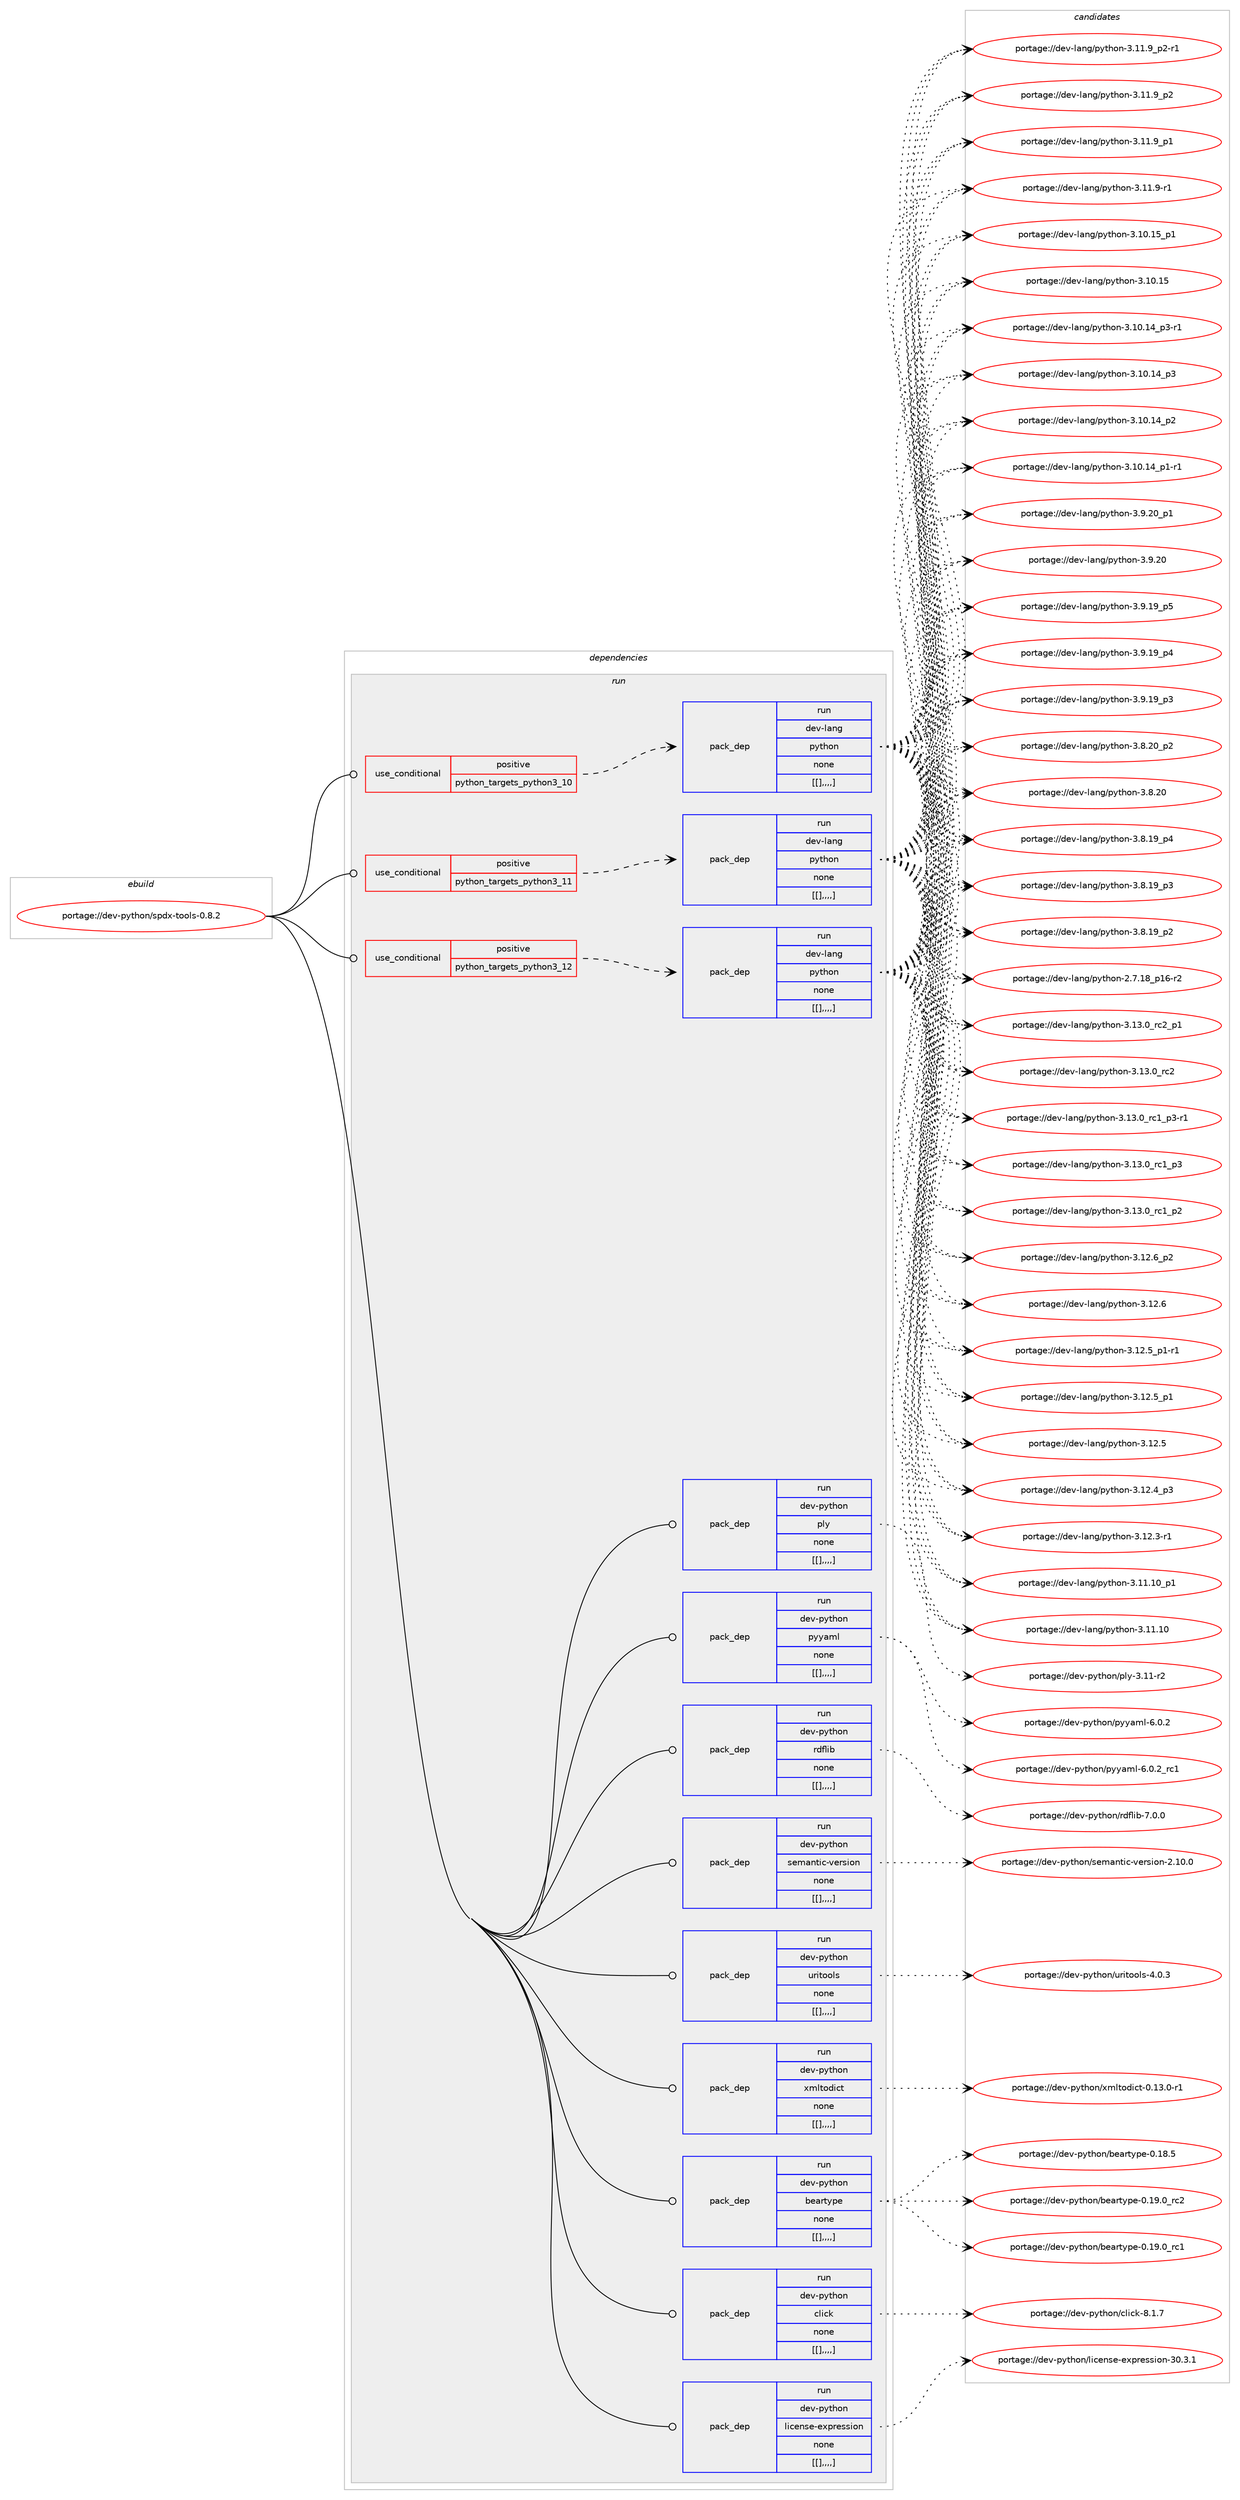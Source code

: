 digraph prolog {

# *************
# Graph options
# *************

newrank=true;
concentrate=true;
compound=true;
graph [rankdir=LR,fontname=Helvetica,fontsize=10,ranksep=1.5];#, ranksep=2.5, nodesep=0.2];
edge  [arrowhead=vee];
node  [fontname=Helvetica,fontsize=10];

# **********
# The ebuild
# **********

subgraph cluster_leftcol {
color=gray;
label=<<i>ebuild</i>>;
id [label="portage://dev-python/spdx-tools-0.8.2", color=red, width=4, href="../dev-python/spdx-tools-0.8.2.svg"];
}

# ****************
# The dependencies
# ****************

subgraph cluster_midcol {
color=gray;
label=<<i>dependencies</i>>;
subgraph cluster_compile {
fillcolor="#eeeeee";
style=filled;
label=<<i>compile</i>>;
}
subgraph cluster_compileandrun {
fillcolor="#eeeeee";
style=filled;
label=<<i>compile and run</i>>;
}
subgraph cluster_run {
fillcolor="#eeeeee";
style=filled;
label=<<i>run</i>>;
subgraph cond41438 {
dependency166951 [label=<<TABLE BORDER="0" CELLBORDER="1" CELLSPACING="0" CELLPADDING="4"><TR><TD ROWSPAN="3" CELLPADDING="10">use_conditional</TD></TR><TR><TD>positive</TD></TR><TR><TD>python_targets_python3_10</TD></TR></TABLE>>, shape=none, color=red];
subgraph pack124255 {
dependency166952 [label=<<TABLE BORDER="0" CELLBORDER="1" CELLSPACING="0" CELLPADDING="4" WIDTH="220"><TR><TD ROWSPAN="6" CELLPADDING="30">pack_dep</TD></TR><TR><TD WIDTH="110">run</TD></TR><TR><TD>dev-lang</TD></TR><TR><TD>python</TD></TR><TR><TD>none</TD></TR><TR><TD>[[],,,,]</TD></TR></TABLE>>, shape=none, color=blue];
}
dependency166951:e -> dependency166952:w [weight=20,style="dashed",arrowhead="vee"];
}
id:e -> dependency166951:w [weight=20,style="solid",arrowhead="odot"];
subgraph cond41439 {
dependency166953 [label=<<TABLE BORDER="0" CELLBORDER="1" CELLSPACING="0" CELLPADDING="4"><TR><TD ROWSPAN="3" CELLPADDING="10">use_conditional</TD></TR><TR><TD>positive</TD></TR><TR><TD>python_targets_python3_11</TD></TR></TABLE>>, shape=none, color=red];
subgraph pack124256 {
dependency166954 [label=<<TABLE BORDER="0" CELLBORDER="1" CELLSPACING="0" CELLPADDING="4" WIDTH="220"><TR><TD ROWSPAN="6" CELLPADDING="30">pack_dep</TD></TR><TR><TD WIDTH="110">run</TD></TR><TR><TD>dev-lang</TD></TR><TR><TD>python</TD></TR><TR><TD>none</TD></TR><TR><TD>[[],,,,]</TD></TR></TABLE>>, shape=none, color=blue];
}
dependency166953:e -> dependency166954:w [weight=20,style="dashed",arrowhead="vee"];
}
id:e -> dependency166953:w [weight=20,style="solid",arrowhead="odot"];
subgraph cond41440 {
dependency166955 [label=<<TABLE BORDER="0" CELLBORDER="1" CELLSPACING="0" CELLPADDING="4"><TR><TD ROWSPAN="3" CELLPADDING="10">use_conditional</TD></TR><TR><TD>positive</TD></TR><TR><TD>python_targets_python3_12</TD></TR></TABLE>>, shape=none, color=red];
subgraph pack124257 {
dependency166956 [label=<<TABLE BORDER="0" CELLBORDER="1" CELLSPACING="0" CELLPADDING="4" WIDTH="220"><TR><TD ROWSPAN="6" CELLPADDING="30">pack_dep</TD></TR><TR><TD WIDTH="110">run</TD></TR><TR><TD>dev-lang</TD></TR><TR><TD>python</TD></TR><TR><TD>none</TD></TR><TR><TD>[[],,,,]</TD></TR></TABLE>>, shape=none, color=blue];
}
dependency166955:e -> dependency166956:w [weight=20,style="dashed",arrowhead="vee"];
}
id:e -> dependency166955:w [weight=20,style="solid",arrowhead="odot"];
subgraph pack124258 {
dependency166957 [label=<<TABLE BORDER="0" CELLBORDER="1" CELLSPACING="0" CELLPADDING="4" WIDTH="220"><TR><TD ROWSPAN="6" CELLPADDING="30">pack_dep</TD></TR><TR><TD WIDTH="110">run</TD></TR><TR><TD>dev-python</TD></TR><TR><TD>beartype</TD></TR><TR><TD>none</TD></TR><TR><TD>[[],,,,]</TD></TR></TABLE>>, shape=none, color=blue];
}
id:e -> dependency166957:w [weight=20,style="solid",arrowhead="odot"];
subgraph pack124259 {
dependency166958 [label=<<TABLE BORDER="0" CELLBORDER="1" CELLSPACING="0" CELLPADDING="4" WIDTH="220"><TR><TD ROWSPAN="6" CELLPADDING="30">pack_dep</TD></TR><TR><TD WIDTH="110">run</TD></TR><TR><TD>dev-python</TD></TR><TR><TD>click</TD></TR><TR><TD>none</TD></TR><TR><TD>[[],,,,]</TD></TR></TABLE>>, shape=none, color=blue];
}
id:e -> dependency166958:w [weight=20,style="solid",arrowhead="odot"];
subgraph pack124260 {
dependency166959 [label=<<TABLE BORDER="0" CELLBORDER="1" CELLSPACING="0" CELLPADDING="4" WIDTH="220"><TR><TD ROWSPAN="6" CELLPADDING="30">pack_dep</TD></TR><TR><TD WIDTH="110">run</TD></TR><TR><TD>dev-python</TD></TR><TR><TD>license-expression</TD></TR><TR><TD>none</TD></TR><TR><TD>[[],,,,]</TD></TR></TABLE>>, shape=none, color=blue];
}
id:e -> dependency166959:w [weight=20,style="solid",arrowhead="odot"];
subgraph pack124261 {
dependency166960 [label=<<TABLE BORDER="0" CELLBORDER="1" CELLSPACING="0" CELLPADDING="4" WIDTH="220"><TR><TD ROWSPAN="6" CELLPADDING="30">pack_dep</TD></TR><TR><TD WIDTH="110">run</TD></TR><TR><TD>dev-python</TD></TR><TR><TD>ply</TD></TR><TR><TD>none</TD></TR><TR><TD>[[],,,,]</TD></TR></TABLE>>, shape=none, color=blue];
}
id:e -> dependency166960:w [weight=20,style="solid",arrowhead="odot"];
subgraph pack124262 {
dependency166961 [label=<<TABLE BORDER="0" CELLBORDER="1" CELLSPACING="0" CELLPADDING="4" WIDTH="220"><TR><TD ROWSPAN="6" CELLPADDING="30">pack_dep</TD></TR><TR><TD WIDTH="110">run</TD></TR><TR><TD>dev-python</TD></TR><TR><TD>pyyaml</TD></TR><TR><TD>none</TD></TR><TR><TD>[[],,,,]</TD></TR></TABLE>>, shape=none, color=blue];
}
id:e -> dependency166961:w [weight=20,style="solid",arrowhead="odot"];
subgraph pack124263 {
dependency166962 [label=<<TABLE BORDER="0" CELLBORDER="1" CELLSPACING="0" CELLPADDING="4" WIDTH="220"><TR><TD ROWSPAN="6" CELLPADDING="30">pack_dep</TD></TR><TR><TD WIDTH="110">run</TD></TR><TR><TD>dev-python</TD></TR><TR><TD>rdflib</TD></TR><TR><TD>none</TD></TR><TR><TD>[[],,,,]</TD></TR></TABLE>>, shape=none, color=blue];
}
id:e -> dependency166962:w [weight=20,style="solid",arrowhead="odot"];
subgraph pack124264 {
dependency166963 [label=<<TABLE BORDER="0" CELLBORDER="1" CELLSPACING="0" CELLPADDING="4" WIDTH="220"><TR><TD ROWSPAN="6" CELLPADDING="30">pack_dep</TD></TR><TR><TD WIDTH="110">run</TD></TR><TR><TD>dev-python</TD></TR><TR><TD>semantic-version</TD></TR><TR><TD>none</TD></TR><TR><TD>[[],,,,]</TD></TR></TABLE>>, shape=none, color=blue];
}
id:e -> dependency166963:w [weight=20,style="solid",arrowhead="odot"];
subgraph pack124265 {
dependency166964 [label=<<TABLE BORDER="0" CELLBORDER="1" CELLSPACING="0" CELLPADDING="4" WIDTH="220"><TR><TD ROWSPAN="6" CELLPADDING="30">pack_dep</TD></TR><TR><TD WIDTH="110">run</TD></TR><TR><TD>dev-python</TD></TR><TR><TD>uritools</TD></TR><TR><TD>none</TD></TR><TR><TD>[[],,,,]</TD></TR></TABLE>>, shape=none, color=blue];
}
id:e -> dependency166964:w [weight=20,style="solid",arrowhead="odot"];
subgraph pack124266 {
dependency166965 [label=<<TABLE BORDER="0" CELLBORDER="1" CELLSPACING="0" CELLPADDING="4" WIDTH="220"><TR><TD ROWSPAN="6" CELLPADDING="30">pack_dep</TD></TR><TR><TD WIDTH="110">run</TD></TR><TR><TD>dev-python</TD></TR><TR><TD>xmltodict</TD></TR><TR><TD>none</TD></TR><TR><TD>[[],,,,]</TD></TR></TABLE>>, shape=none, color=blue];
}
id:e -> dependency166965:w [weight=20,style="solid",arrowhead="odot"];
}
}

# **************
# The candidates
# **************

subgraph cluster_choices {
rank=same;
color=gray;
label=<<i>candidates</i>>;

subgraph choice124255 {
color=black;
nodesep=1;
choice100101118451089711010347112121116104111110455146495146489511499509511249 [label="portage://dev-lang/python-3.13.0_rc2_p1", color=red, width=4,href="../dev-lang/python-3.13.0_rc2_p1.svg"];
choice10010111845108971101034711212111610411111045514649514648951149950 [label="portage://dev-lang/python-3.13.0_rc2", color=red, width=4,href="../dev-lang/python-3.13.0_rc2.svg"];
choice1001011184510897110103471121211161041111104551464951464895114994995112514511449 [label="portage://dev-lang/python-3.13.0_rc1_p3-r1", color=red, width=4,href="../dev-lang/python-3.13.0_rc1_p3-r1.svg"];
choice100101118451089711010347112121116104111110455146495146489511499499511251 [label="portage://dev-lang/python-3.13.0_rc1_p3", color=red, width=4,href="../dev-lang/python-3.13.0_rc1_p3.svg"];
choice100101118451089711010347112121116104111110455146495146489511499499511250 [label="portage://dev-lang/python-3.13.0_rc1_p2", color=red, width=4,href="../dev-lang/python-3.13.0_rc1_p2.svg"];
choice100101118451089711010347112121116104111110455146495046549511250 [label="portage://dev-lang/python-3.12.6_p2", color=red, width=4,href="../dev-lang/python-3.12.6_p2.svg"];
choice10010111845108971101034711212111610411111045514649504654 [label="portage://dev-lang/python-3.12.6", color=red, width=4,href="../dev-lang/python-3.12.6.svg"];
choice1001011184510897110103471121211161041111104551464950465395112494511449 [label="portage://dev-lang/python-3.12.5_p1-r1", color=red, width=4,href="../dev-lang/python-3.12.5_p1-r1.svg"];
choice100101118451089711010347112121116104111110455146495046539511249 [label="portage://dev-lang/python-3.12.5_p1", color=red, width=4,href="../dev-lang/python-3.12.5_p1.svg"];
choice10010111845108971101034711212111610411111045514649504653 [label="portage://dev-lang/python-3.12.5", color=red, width=4,href="../dev-lang/python-3.12.5.svg"];
choice100101118451089711010347112121116104111110455146495046529511251 [label="portage://dev-lang/python-3.12.4_p3", color=red, width=4,href="../dev-lang/python-3.12.4_p3.svg"];
choice100101118451089711010347112121116104111110455146495046514511449 [label="portage://dev-lang/python-3.12.3-r1", color=red, width=4,href="../dev-lang/python-3.12.3-r1.svg"];
choice10010111845108971101034711212111610411111045514649494649489511249 [label="portage://dev-lang/python-3.11.10_p1", color=red, width=4,href="../dev-lang/python-3.11.10_p1.svg"];
choice1001011184510897110103471121211161041111104551464949464948 [label="portage://dev-lang/python-3.11.10", color=red, width=4,href="../dev-lang/python-3.11.10.svg"];
choice1001011184510897110103471121211161041111104551464949465795112504511449 [label="portage://dev-lang/python-3.11.9_p2-r1", color=red, width=4,href="../dev-lang/python-3.11.9_p2-r1.svg"];
choice100101118451089711010347112121116104111110455146494946579511250 [label="portage://dev-lang/python-3.11.9_p2", color=red, width=4,href="../dev-lang/python-3.11.9_p2.svg"];
choice100101118451089711010347112121116104111110455146494946579511249 [label="portage://dev-lang/python-3.11.9_p1", color=red, width=4,href="../dev-lang/python-3.11.9_p1.svg"];
choice100101118451089711010347112121116104111110455146494946574511449 [label="portage://dev-lang/python-3.11.9-r1", color=red, width=4,href="../dev-lang/python-3.11.9-r1.svg"];
choice10010111845108971101034711212111610411111045514649484649539511249 [label="portage://dev-lang/python-3.10.15_p1", color=red, width=4,href="../dev-lang/python-3.10.15_p1.svg"];
choice1001011184510897110103471121211161041111104551464948464953 [label="portage://dev-lang/python-3.10.15", color=red, width=4,href="../dev-lang/python-3.10.15.svg"];
choice100101118451089711010347112121116104111110455146494846495295112514511449 [label="portage://dev-lang/python-3.10.14_p3-r1", color=red, width=4,href="../dev-lang/python-3.10.14_p3-r1.svg"];
choice10010111845108971101034711212111610411111045514649484649529511251 [label="portage://dev-lang/python-3.10.14_p3", color=red, width=4,href="../dev-lang/python-3.10.14_p3.svg"];
choice10010111845108971101034711212111610411111045514649484649529511250 [label="portage://dev-lang/python-3.10.14_p2", color=red, width=4,href="../dev-lang/python-3.10.14_p2.svg"];
choice100101118451089711010347112121116104111110455146494846495295112494511449 [label="portage://dev-lang/python-3.10.14_p1-r1", color=red, width=4,href="../dev-lang/python-3.10.14_p1-r1.svg"];
choice100101118451089711010347112121116104111110455146574650489511249 [label="portage://dev-lang/python-3.9.20_p1", color=red, width=4,href="../dev-lang/python-3.9.20_p1.svg"];
choice10010111845108971101034711212111610411111045514657465048 [label="portage://dev-lang/python-3.9.20", color=red, width=4,href="../dev-lang/python-3.9.20.svg"];
choice100101118451089711010347112121116104111110455146574649579511253 [label="portage://dev-lang/python-3.9.19_p5", color=red, width=4,href="../dev-lang/python-3.9.19_p5.svg"];
choice100101118451089711010347112121116104111110455146574649579511252 [label="portage://dev-lang/python-3.9.19_p4", color=red, width=4,href="../dev-lang/python-3.9.19_p4.svg"];
choice100101118451089711010347112121116104111110455146574649579511251 [label="portage://dev-lang/python-3.9.19_p3", color=red, width=4,href="../dev-lang/python-3.9.19_p3.svg"];
choice100101118451089711010347112121116104111110455146564650489511250 [label="portage://dev-lang/python-3.8.20_p2", color=red, width=4,href="../dev-lang/python-3.8.20_p2.svg"];
choice10010111845108971101034711212111610411111045514656465048 [label="portage://dev-lang/python-3.8.20", color=red, width=4,href="../dev-lang/python-3.8.20.svg"];
choice100101118451089711010347112121116104111110455146564649579511252 [label="portage://dev-lang/python-3.8.19_p4", color=red, width=4,href="../dev-lang/python-3.8.19_p4.svg"];
choice100101118451089711010347112121116104111110455146564649579511251 [label="portage://dev-lang/python-3.8.19_p3", color=red, width=4,href="../dev-lang/python-3.8.19_p3.svg"];
choice100101118451089711010347112121116104111110455146564649579511250 [label="portage://dev-lang/python-3.8.19_p2", color=red, width=4,href="../dev-lang/python-3.8.19_p2.svg"];
choice100101118451089711010347112121116104111110455046554649569511249544511450 [label="portage://dev-lang/python-2.7.18_p16-r2", color=red, width=4,href="../dev-lang/python-2.7.18_p16-r2.svg"];
dependency166952:e -> choice100101118451089711010347112121116104111110455146495146489511499509511249:w [style=dotted,weight="100"];
dependency166952:e -> choice10010111845108971101034711212111610411111045514649514648951149950:w [style=dotted,weight="100"];
dependency166952:e -> choice1001011184510897110103471121211161041111104551464951464895114994995112514511449:w [style=dotted,weight="100"];
dependency166952:e -> choice100101118451089711010347112121116104111110455146495146489511499499511251:w [style=dotted,weight="100"];
dependency166952:e -> choice100101118451089711010347112121116104111110455146495146489511499499511250:w [style=dotted,weight="100"];
dependency166952:e -> choice100101118451089711010347112121116104111110455146495046549511250:w [style=dotted,weight="100"];
dependency166952:e -> choice10010111845108971101034711212111610411111045514649504654:w [style=dotted,weight="100"];
dependency166952:e -> choice1001011184510897110103471121211161041111104551464950465395112494511449:w [style=dotted,weight="100"];
dependency166952:e -> choice100101118451089711010347112121116104111110455146495046539511249:w [style=dotted,weight="100"];
dependency166952:e -> choice10010111845108971101034711212111610411111045514649504653:w [style=dotted,weight="100"];
dependency166952:e -> choice100101118451089711010347112121116104111110455146495046529511251:w [style=dotted,weight="100"];
dependency166952:e -> choice100101118451089711010347112121116104111110455146495046514511449:w [style=dotted,weight="100"];
dependency166952:e -> choice10010111845108971101034711212111610411111045514649494649489511249:w [style=dotted,weight="100"];
dependency166952:e -> choice1001011184510897110103471121211161041111104551464949464948:w [style=dotted,weight="100"];
dependency166952:e -> choice1001011184510897110103471121211161041111104551464949465795112504511449:w [style=dotted,weight="100"];
dependency166952:e -> choice100101118451089711010347112121116104111110455146494946579511250:w [style=dotted,weight="100"];
dependency166952:e -> choice100101118451089711010347112121116104111110455146494946579511249:w [style=dotted,weight="100"];
dependency166952:e -> choice100101118451089711010347112121116104111110455146494946574511449:w [style=dotted,weight="100"];
dependency166952:e -> choice10010111845108971101034711212111610411111045514649484649539511249:w [style=dotted,weight="100"];
dependency166952:e -> choice1001011184510897110103471121211161041111104551464948464953:w [style=dotted,weight="100"];
dependency166952:e -> choice100101118451089711010347112121116104111110455146494846495295112514511449:w [style=dotted,weight="100"];
dependency166952:e -> choice10010111845108971101034711212111610411111045514649484649529511251:w [style=dotted,weight="100"];
dependency166952:e -> choice10010111845108971101034711212111610411111045514649484649529511250:w [style=dotted,weight="100"];
dependency166952:e -> choice100101118451089711010347112121116104111110455146494846495295112494511449:w [style=dotted,weight="100"];
dependency166952:e -> choice100101118451089711010347112121116104111110455146574650489511249:w [style=dotted,weight="100"];
dependency166952:e -> choice10010111845108971101034711212111610411111045514657465048:w [style=dotted,weight="100"];
dependency166952:e -> choice100101118451089711010347112121116104111110455146574649579511253:w [style=dotted,weight="100"];
dependency166952:e -> choice100101118451089711010347112121116104111110455146574649579511252:w [style=dotted,weight="100"];
dependency166952:e -> choice100101118451089711010347112121116104111110455146574649579511251:w [style=dotted,weight="100"];
dependency166952:e -> choice100101118451089711010347112121116104111110455146564650489511250:w [style=dotted,weight="100"];
dependency166952:e -> choice10010111845108971101034711212111610411111045514656465048:w [style=dotted,weight="100"];
dependency166952:e -> choice100101118451089711010347112121116104111110455146564649579511252:w [style=dotted,weight="100"];
dependency166952:e -> choice100101118451089711010347112121116104111110455146564649579511251:w [style=dotted,weight="100"];
dependency166952:e -> choice100101118451089711010347112121116104111110455146564649579511250:w [style=dotted,weight="100"];
dependency166952:e -> choice100101118451089711010347112121116104111110455046554649569511249544511450:w [style=dotted,weight="100"];
}
subgraph choice124256 {
color=black;
nodesep=1;
choice100101118451089711010347112121116104111110455146495146489511499509511249 [label="portage://dev-lang/python-3.13.0_rc2_p1", color=red, width=4,href="../dev-lang/python-3.13.0_rc2_p1.svg"];
choice10010111845108971101034711212111610411111045514649514648951149950 [label="portage://dev-lang/python-3.13.0_rc2", color=red, width=4,href="../dev-lang/python-3.13.0_rc2.svg"];
choice1001011184510897110103471121211161041111104551464951464895114994995112514511449 [label="portage://dev-lang/python-3.13.0_rc1_p3-r1", color=red, width=4,href="../dev-lang/python-3.13.0_rc1_p3-r1.svg"];
choice100101118451089711010347112121116104111110455146495146489511499499511251 [label="portage://dev-lang/python-3.13.0_rc1_p3", color=red, width=4,href="../dev-lang/python-3.13.0_rc1_p3.svg"];
choice100101118451089711010347112121116104111110455146495146489511499499511250 [label="portage://dev-lang/python-3.13.0_rc1_p2", color=red, width=4,href="../dev-lang/python-3.13.0_rc1_p2.svg"];
choice100101118451089711010347112121116104111110455146495046549511250 [label="portage://dev-lang/python-3.12.6_p2", color=red, width=4,href="../dev-lang/python-3.12.6_p2.svg"];
choice10010111845108971101034711212111610411111045514649504654 [label="portage://dev-lang/python-3.12.6", color=red, width=4,href="../dev-lang/python-3.12.6.svg"];
choice1001011184510897110103471121211161041111104551464950465395112494511449 [label="portage://dev-lang/python-3.12.5_p1-r1", color=red, width=4,href="../dev-lang/python-3.12.5_p1-r1.svg"];
choice100101118451089711010347112121116104111110455146495046539511249 [label="portage://dev-lang/python-3.12.5_p1", color=red, width=4,href="../dev-lang/python-3.12.5_p1.svg"];
choice10010111845108971101034711212111610411111045514649504653 [label="portage://dev-lang/python-3.12.5", color=red, width=4,href="../dev-lang/python-3.12.5.svg"];
choice100101118451089711010347112121116104111110455146495046529511251 [label="portage://dev-lang/python-3.12.4_p3", color=red, width=4,href="../dev-lang/python-3.12.4_p3.svg"];
choice100101118451089711010347112121116104111110455146495046514511449 [label="portage://dev-lang/python-3.12.3-r1", color=red, width=4,href="../dev-lang/python-3.12.3-r1.svg"];
choice10010111845108971101034711212111610411111045514649494649489511249 [label="portage://dev-lang/python-3.11.10_p1", color=red, width=4,href="../dev-lang/python-3.11.10_p1.svg"];
choice1001011184510897110103471121211161041111104551464949464948 [label="portage://dev-lang/python-3.11.10", color=red, width=4,href="../dev-lang/python-3.11.10.svg"];
choice1001011184510897110103471121211161041111104551464949465795112504511449 [label="portage://dev-lang/python-3.11.9_p2-r1", color=red, width=4,href="../dev-lang/python-3.11.9_p2-r1.svg"];
choice100101118451089711010347112121116104111110455146494946579511250 [label="portage://dev-lang/python-3.11.9_p2", color=red, width=4,href="../dev-lang/python-3.11.9_p2.svg"];
choice100101118451089711010347112121116104111110455146494946579511249 [label="portage://dev-lang/python-3.11.9_p1", color=red, width=4,href="../dev-lang/python-3.11.9_p1.svg"];
choice100101118451089711010347112121116104111110455146494946574511449 [label="portage://dev-lang/python-3.11.9-r1", color=red, width=4,href="../dev-lang/python-3.11.9-r1.svg"];
choice10010111845108971101034711212111610411111045514649484649539511249 [label="portage://dev-lang/python-3.10.15_p1", color=red, width=4,href="../dev-lang/python-3.10.15_p1.svg"];
choice1001011184510897110103471121211161041111104551464948464953 [label="portage://dev-lang/python-3.10.15", color=red, width=4,href="../dev-lang/python-3.10.15.svg"];
choice100101118451089711010347112121116104111110455146494846495295112514511449 [label="portage://dev-lang/python-3.10.14_p3-r1", color=red, width=4,href="../dev-lang/python-3.10.14_p3-r1.svg"];
choice10010111845108971101034711212111610411111045514649484649529511251 [label="portage://dev-lang/python-3.10.14_p3", color=red, width=4,href="../dev-lang/python-3.10.14_p3.svg"];
choice10010111845108971101034711212111610411111045514649484649529511250 [label="portage://dev-lang/python-3.10.14_p2", color=red, width=4,href="../dev-lang/python-3.10.14_p2.svg"];
choice100101118451089711010347112121116104111110455146494846495295112494511449 [label="portage://dev-lang/python-3.10.14_p1-r1", color=red, width=4,href="../dev-lang/python-3.10.14_p1-r1.svg"];
choice100101118451089711010347112121116104111110455146574650489511249 [label="portage://dev-lang/python-3.9.20_p1", color=red, width=4,href="../dev-lang/python-3.9.20_p1.svg"];
choice10010111845108971101034711212111610411111045514657465048 [label="portage://dev-lang/python-3.9.20", color=red, width=4,href="../dev-lang/python-3.9.20.svg"];
choice100101118451089711010347112121116104111110455146574649579511253 [label="portage://dev-lang/python-3.9.19_p5", color=red, width=4,href="../dev-lang/python-3.9.19_p5.svg"];
choice100101118451089711010347112121116104111110455146574649579511252 [label="portage://dev-lang/python-3.9.19_p4", color=red, width=4,href="../dev-lang/python-3.9.19_p4.svg"];
choice100101118451089711010347112121116104111110455146574649579511251 [label="portage://dev-lang/python-3.9.19_p3", color=red, width=4,href="../dev-lang/python-3.9.19_p3.svg"];
choice100101118451089711010347112121116104111110455146564650489511250 [label="portage://dev-lang/python-3.8.20_p2", color=red, width=4,href="../dev-lang/python-3.8.20_p2.svg"];
choice10010111845108971101034711212111610411111045514656465048 [label="portage://dev-lang/python-3.8.20", color=red, width=4,href="../dev-lang/python-3.8.20.svg"];
choice100101118451089711010347112121116104111110455146564649579511252 [label="portage://dev-lang/python-3.8.19_p4", color=red, width=4,href="../dev-lang/python-3.8.19_p4.svg"];
choice100101118451089711010347112121116104111110455146564649579511251 [label="portage://dev-lang/python-3.8.19_p3", color=red, width=4,href="../dev-lang/python-3.8.19_p3.svg"];
choice100101118451089711010347112121116104111110455146564649579511250 [label="portage://dev-lang/python-3.8.19_p2", color=red, width=4,href="../dev-lang/python-3.8.19_p2.svg"];
choice100101118451089711010347112121116104111110455046554649569511249544511450 [label="portage://dev-lang/python-2.7.18_p16-r2", color=red, width=4,href="../dev-lang/python-2.7.18_p16-r2.svg"];
dependency166954:e -> choice100101118451089711010347112121116104111110455146495146489511499509511249:w [style=dotted,weight="100"];
dependency166954:e -> choice10010111845108971101034711212111610411111045514649514648951149950:w [style=dotted,weight="100"];
dependency166954:e -> choice1001011184510897110103471121211161041111104551464951464895114994995112514511449:w [style=dotted,weight="100"];
dependency166954:e -> choice100101118451089711010347112121116104111110455146495146489511499499511251:w [style=dotted,weight="100"];
dependency166954:e -> choice100101118451089711010347112121116104111110455146495146489511499499511250:w [style=dotted,weight="100"];
dependency166954:e -> choice100101118451089711010347112121116104111110455146495046549511250:w [style=dotted,weight="100"];
dependency166954:e -> choice10010111845108971101034711212111610411111045514649504654:w [style=dotted,weight="100"];
dependency166954:e -> choice1001011184510897110103471121211161041111104551464950465395112494511449:w [style=dotted,weight="100"];
dependency166954:e -> choice100101118451089711010347112121116104111110455146495046539511249:w [style=dotted,weight="100"];
dependency166954:e -> choice10010111845108971101034711212111610411111045514649504653:w [style=dotted,weight="100"];
dependency166954:e -> choice100101118451089711010347112121116104111110455146495046529511251:w [style=dotted,weight="100"];
dependency166954:e -> choice100101118451089711010347112121116104111110455146495046514511449:w [style=dotted,weight="100"];
dependency166954:e -> choice10010111845108971101034711212111610411111045514649494649489511249:w [style=dotted,weight="100"];
dependency166954:e -> choice1001011184510897110103471121211161041111104551464949464948:w [style=dotted,weight="100"];
dependency166954:e -> choice1001011184510897110103471121211161041111104551464949465795112504511449:w [style=dotted,weight="100"];
dependency166954:e -> choice100101118451089711010347112121116104111110455146494946579511250:w [style=dotted,weight="100"];
dependency166954:e -> choice100101118451089711010347112121116104111110455146494946579511249:w [style=dotted,weight="100"];
dependency166954:e -> choice100101118451089711010347112121116104111110455146494946574511449:w [style=dotted,weight="100"];
dependency166954:e -> choice10010111845108971101034711212111610411111045514649484649539511249:w [style=dotted,weight="100"];
dependency166954:e -> choice1001011184510897110103471121211161041111104551464948464953:w [style=dotted,weight="100"];
dependency166954:e -> choice100101118451089711010347112121116104111110455146494846495295112514511449:w [style=dotted,weight="100"];
dependency166954:e -> choice10010111845108971101034711212111610411111045514649484649529511251:w [style=dotted,weight="100"];
dependency166954:e -> choice10010111845108971101034711212111610411111045514649484649529511250:w [style=dotted,weight="100"];
dependency166954:e -> choice100101118451089711010347112121116104111110455146494846495295112494511449:w [style=dotted,weight="100"];
dependency166954:e -> choice100101118451089711010347112121116104111110455146574650489511249:w [style=dotted,weight="100"];
dependency166954:e -> choice10010111845108971101034711212111610411111045514657465048:w [style=dotted,weight="100"];
dependency166954:e -> choice100101118451089711010347112121116104111110455146574649579511253:w [style=dotted,weight="100"];
dependency166954:e -> choice100101118451089711010347112121116104111110455146574649579511252:w [style=dotted,weight="100"];
dependency166954:e -> choice100101118451089711010347112121116104111110455146574649579511251:w [style=dotted,weight="100"];
dependency166954:e -> choice100101118451089711010347112121116104111110455146564650489511250:w [style=dotted,weight="100"];
dependency166954:e -> choice10010111845108971101034711212111610411111045514656465048:w [style=dotted,weight="100"];
dependency166954:e -> choice100101118451089711010347112121116104111110455146564649579511252:w [style=dotted,weight="100"];
dependency166954:e -> choice100101118451089711010347112121116104111110455146564649579511251:w [style=dotted,weight="100"];
dependency166954:e -> choice100101118451089711010347112121116104111110455146564649579511250:w [style=dotted,weight="100"];
dependency166954:e -> choice100101118451089711010347112121116104111110455046554649569511249544511450:w [style=dotted,weight="100"];
}
subgraph choice124257 {
color=black;
nodesep=1;
choice100101118451089711010347112121116104111110455146495146489511499509511249 [label="portage://dev-lang/python-3.13.0_rc2_p1", color=red, width=4,href="../dev-lang/python-3.13.0_rc2_p1.svg"];
choice10010111845108971101034711212111610411111045514649514648951149950 [label="portage://dev-lang/python-3.13.0_rc2", color=red, width=4,href="../dev-lang/python-3.13.0_rc2.svg"];
choice1001011184510897110103471121211161041111104551464951464895114994995112514511449 [label="portage://dev-lang/python-3.13.0_rc1_p3-r1", color=red, width=4,href="../dev-lang/python-3.13.0_rc1_p3-r1.svg"];
choice100101118451089711010347112121116104111110455146495146489511499499511251 [label="portage://dev-lang/python-3.13.0_rc1_p3", color=red, width=4,href="../dev-lang/python-3.13.0_rc1_p3.svg"];
choice100101118451089711010347112121116104111110455146495146489511499499511250 [label="portage://dev-lang/python-3.13.0_rc1_p2", color=red, width=4,href="../dev-lang/python-3.13.0_rc1_p2.svg"];
choice100101118451089711010347112121116104111110455146495046549511250 [label="portage://dev-lang/python-3.12.6_p2", color=red, width=4,href="../dev-lang/python-3.12.6_p2.svg"];
choice10010111845108971101034711212111610411111045514649504654 [label="portage://dev-lang/python-3.12.6", color=red, width=4,href="../dev-lang/python-3.12.6.svg"];
choice1001011184510897110103471121211161041111104551464950465395112494511449 [label="portage://dev-lang/python-3.12.5_p1-r1", color=red, width=4,href="../dev-lang/python-3.12.5_p1-r1.svg"];
choice100101118451089711010347112121116104111110455146495046539511249 [label="portage://dev-lang/python-3.12.5_p1", color=red, width=4,href="../dev-lang/python-3.12.5_p1.svg"];
choice10010111845108971101034711212111610411111045514649504653 [label="portage://dev-lang/python-3.12.5", color=red, width=4,href="../dev-lang/python-3.12.5.svg"];
choice100101118451089711010347112121116104111110455146495046529511251 [label="portage://dev-lang/python-3.12.4_p3", color=red, width=4,href="../dev-lang/python-3.12.4_p3.svg"];
choice100101118451089711010347112121116104111110455146495046514511449 [label="portage://dev-lang/python-3.12.3-r1", color=red, width=4,href="../dev-lang/python-3.12.3-r1.svg"];
choice10010111845108971101034711212111610411111045514649494649489511249 [label="portage://dev-lang/python-3.11.10_p1", color=red, width=4,href="../dev-lang/python-3.11.10_p1.svg"];
choice1001011184510897110103471121211161041111104551464949464948 [label="portage://dev-lang/python-3.11.10", color=red, width=4,href="../dev-lang/python-3.11.10.svg"];
choice1001011184510897110103471121211161041111104551464949465795112504511449 [label="portage://dev-lang/python-3.11.9_p2-r1", color=red, width=4,href="../dev-lang/python-3.11.9_p2-r1.svg"];
choice100101118451089711010347112121116104111110455146494946579511250 [label="portage://dev-lang/python-3.11.9_p2", color=red, width=4,href="../dev-lang/python-3.11.9_p2.svg"];
choice100101118451089711010347112121116104111110455146494946579511249 [label="portage://dev-lang/python-3.11.9_p1", color=red, width=4,href="../dev-lang/python-3.11.9_p1.svg"];
choice100101118451089711010347112121116104111110455146494946574511449 [label="portage://dev-lang/python-3.11.9-r1", color=red, width=4,href="../dev-lang/python-3.11.9-r1.svg"];
choice10010111845108971101034711212111610411111045514649484649539511249 [label="portage://dev-lang/python-3.10.15_p1", color=red, width=4,href="../dev-lang/python-3.10.15_p1.svg"];
choice1001011184510897110103471121211161041111104551464948464953 [label="portage://dev-lang/python-3.10.15", color=red, width=4,href="../dev-lang/python-3.10.15.svg"];
choice100101118451089711010347112121116104111110455146494846495295112514511449 [label="portage://dev-lang/python-3.10.14_p3-r1", color=red, width=4,href="../dev-lang/python-3.10.14_p3-r1.svg"];
choice10010111845108971101034711212111610411111045514649484649529511251 [label="portage://dev-lang/python-3.10.14_p3", color=red, width=4,href="../dev-lang/python-3.10.14_p3.svg"];
choice10010111845108971101034711212111610411111045514649484649529511250 [label="portage://dev-lang/python-3.10.14_p2", color=red, width=4,href="../dev-lang/python-3.10.14_p2.svg"];
choice100101118451089711010347112121116104111110455146494846495295112494511449 [label="portage://dev-lang/python-3.10.14_p1-r1", color=red, width=4,href="../dev-lang/python-3.10.14_p1-r1.svg"];
choice100101118451089711010347112121116104111110455146574650489511249 [label="portage://dev-lang/python-3.9.20_p1", color=red, width=4,href="../dev-lang/python-3.9.20_p1.svg"];
choice10010111845108971101034711212111610411111045514657465048 [label="portage://dev-lang/python-3.9.20", color=red, width=4,href="../dev-lang/python-3.9.20.svg"];
choice100101118451089711010347112121116104111110455146574649579511253 [label="portage://dev-lang/python-3.9.19_p5", color=red, width=4,href="../dev-lang/python-3.9.19_p5.svg"];
choice100101118451089711010347112121116104111110455146574649579511252 [label="portage://dev-lang/python-3.9.19_p4", color=red, width=4,href="../dev-lang/python-3.9.19_p4.svg"];
choice100101118451089711010347112121116104111110455146574649579511251 [label="portage://dev-lang/python-3.9.19_p3", color=red, width=4,href="../dev-lang/python-3.9.19_p3.svg"];
choice100101118451089711010347112121116104111110455146564650489511250 [label="portage://dev-lang/python-3.8.20_p2", color=red, width=4,href="../dev-lang/python-3.8.20_p2.svg"];
choice10010111845108971101034711212111610411111045514656465048 [label="portage://dev-lang/python-3.8.20", color=red, width=4,href="../dev-lang/python-3.8.20.svg"];
choice100101118451089711010347112121116104111110455146564649579511252 [label="portage://dev-lang/python-3.8.19_p4", color=red, width=4,href="../dev-lang/python-3.8.19_p4.svg"];
choice100101118451089711010347112121116104111110455146564649579511251 [label="portage://dev-lang/python-3.8.19_p3", color=red, width=4,href="../dev-lang/python-3.8.19_p3.svg"];
choice100101118451089711010347112121116104111110455146564649579511250 [label="portage://dev-lang/python-3.8.19_p2", color=red, width=4,href="../dev-lang/python-3.8.19_p2.svg"];
choice100101118451089711010347112121116104111110455046554649569511249544511450 [label="portage://dev-lang/python-2.7.18_p16-r2", color=red, width=4,href="../dev-lang/python-2.7.18_p16-r2.svg"];
dependency166956:e -> choice100101118451089711010347112121116104111110455146495146489511499509511249:w [style=dotted,weight="100"];
dependency166956:e -> choice10010111845108971101034711212111610411111045514649514648951149950:w [style=dotted,weight="100"];
dependency166956:e -> choice1001011184510897110103471121211161041111104551464951464895114994995112514511449:w [style=dotted,weight="100"];
dependency166956:e -> choice100101118451089711010347112121116104111110455146495146489511499499511251:w [style=dotted,weight="100"];
dependency166956:e -> choice100101118451089711010347112121116104111110455146495146489511499499511250:w [style=dotted,weight="100"];
dependency166956:e -> choice100101118451089711010347112121116104111110455146495046549511250:w [style=dotted,weight="100"];
dependency166956:e -> choice10010111845108971101034711212111610411111045514649504654:w [style=dotted,weight="100"];
dependency166956:e -> choice1001011184510897110103471121211161041111104551464950465395112494511449:w [style=dotted,weight="100"];
dependency166956:e -> choice100101118451089711010347112121116104111110455146495046539511249:w [style=dotted,weight="100"];
dependency166956:e -> choice10010111845108971101034711212111610411111045514649504653:w [style=dotted,weight="100"];
dependency166956:e -> choice100101118451089711010347112121116104111110455146495046529511251:w [style=dotted,weight="100"];
dependency166956:e -> choice100101118451089711010347112121116104111110455146495046514511449:w [style=dotted,weight="100"];
dependency166956:e -> choice10010111845108971101034711212111610411111045514649494649489511249:w [style=dotted,weight="100"];
dependency166956:e -> choice1001011184510897110103471121211161041111104551464949464948:w [style=dotted,weight="100"];
dependency166956:e -> choice1001011184510897110103471121211161041111104551464949465795112504511449:w [style=dotted,weight="100"];
dependency166956:e -> choice100101118451089711010347112121116104111110455146494946579511250:w [style=dotted,weight="100"];
dependency166956:e -> choice100101118451089711010347112121116104111110455146494946579511249:w [style=dotted,weight="100"];
dependency166956:e -> choice100101118451089711010347112121116104111110455146494946574511449:w [style=dotted,weight="100"];
dependency166956:e -> choice10010111845108971101034711212111610411111045514649484649539511249:w [style=dotted,weight="100"];
dependency166956:e -> choice1001011184510897110103471121211161041111104551464948464953:w [style=dotted,weight="100"];
dependency166956:e -> choice100101118451089711010347112121116104111110455146494846495295112514511449:w [style=dotted,weight="100"];
dependency166956:e -> choice10010111845108971101034711212111610411111045514649484649529511251:w [style=dotted,weight="100"];
dependency166956:e -> choice10010111845108971101034711212111610411111045514649484649529511250:w [style=dotted,weight="100"];
dependency166956:e -> choice100101118451089711010347112121116104111110455146494846495295112494511449:w [style=dotted,weight="100"];
dependency166956:e -> choice100101118451089711010347112121116104111110455146574650489511249:w [style=dotted,weight="100"];
dependency166956:e -> choice10010111845108971101034711212111610411111045514657465048:w [style=dotted,weight="100"];
dependency166956:e -> choice100101118451089711010347112121116104111110455146574649579511253:w [style=dotted,weight="100"];
dependency166956:e -> choice100101118451089711010347112121116104111110455146574649579511252:w [style=dotted,weight="100"];
dependency166956:e -> choice100101118451089711010347112121116104111110455146574649579511251:w [style=dotted,weight="100"];
dependency166956:e -> choice100101118451089711010347112121116104111110455146564650489511250:w [style=dotted,weight="100"];
dependency166956:e -> choice10010111845108971101034711212111610411111045514656465048:w [style=dotted,weight="100"];
dependency166956:e -> choice100101118451089711010347112121116104111110455146564649579511252:w [style=dotted,weight="100"];
dependency166956:e -> choice100101118451089711010347112121116104111110455146564649579511251:w [style=dotted,weight="100"];
dependency166956:e -> choice100101118451089711010347112121116104111110455146564649579511250:w [style=dotted,weight="100"];
dependency166956:e -> choice100101118451089711010347112121116104111110455046554649569511249544511450:w [style=dotted,weight="100"];
}
subgraph choice124258 {
color=black;
nodesep=1;
choice1001011184511212111610411111047981019711411612111210145484649574648951149950 [label="portage://dev-python/beartype-0.19.0_rc2", color=red, width=4,href="../dev-python/beartype-0.19.0_rc2.svg"];
choice1001011184511212111610411111047981019711411612111210145484649574648951149949 [label="portage://dev-python/beartype-0.19.0_rc1", color=red, width=4,href="../dev-python/beartype-0.19.0_rc1.svg"];
choice1001011184511212111610411111047981019711411612111210145484649564653 [label="portage://dev-python/beartype-0.18.5", color=red, width=4,href="../dev-python/beartype-0.18.5.svg"];
dependency166957:e -> choice1001011184511212111610411111047981019711411612111210145484649574648951149950:w [style=dotted,weight="100"];
dependency166957:e -> choice1001011184511212111610411111047981019711411612111210145484649574648951149949:w [style=dotted,weight="100"];
dependency166957:e -> choice1001011184511212111610411111047981019711411612111210145484649564653:w [style=dotted,weight="100"];
}
subgraph choice124259 {
color=black;
nodesep=1;
choice10010111845112121116104111110479910810599107455646494655 [label="portage://dev-python/click-8.1.7", color=red, width=4,href="../dev-python/click-8.1.7.svg"];
dependency166958:e -> choice10010111845112121116104111110479910810599107455646494655:w [style=dotted,weight="100"];
}
subgraph choice124260 {
color=black;
nodesep=1;
choice1001011184511212111610411111047108105991011101151014510112011211410111511510511111045514846514649 [label="portage://dev-python/license-expression-30.3.1", color=red, width=4,href="../dev-python/license-expression-30.3.1.svg"];
dependency166959:e -> choice1001011184511212111610411111047108105991011101151014510112011211410111511510511111045514846514649:w [style=dotted,weight="100"];
}
subgraph choice124261 {
color=black;
nodesep=1;
choice100101118451121211161041111104711210812145514649494511450 [label="portage://dev-python/ply-3.11-r2", color=red, width=4,href="../dev-python/ply-3.11-r2.svg"];
dependency166960:e -> choice100101118451121211161041111104711210812145514649494511450:w [style=dotted,weight="100"];
}
subgraph choice124262 {
color=black;
nodesep=1;
choice100101118451121211161041111104711212112197109108455446484650951149949 [label="portage://dev-python/pyyaml-6.0.2_rc1", color=red, width=4,href="../dev-python/pyyaml-6.0.2_rc1.svg"];
choice100101118451121211161041111104711212112197109108455446484650 [label="portage://dev-python/pyyaml-6.0.2", color=red, width=4,href="../dev-python/pyyaml-6.0.2.svg"];
dependency166961:e -> choice100101118451121211161041111104711212112197109108455446484650951149949:w [style=dotted,weight="100"];
dependency166961:e -> choice100101118451121211161041111104711212112197109108455446484650:w [style=dotted,weight="100"];
}
subgraph choice124263 {
color=black;
nodesep=1;
choice100101118451121211161041111104711410010210810598455546484648 [label="portage://dev-python/rdflib-7.0.0", color=red, width=4,href="../dev-python/rdflib-7.0.0.svg"];
dependency166962:e -> choice100101118451121211161041111104711410010210810598455546484648:w [style=dotted,weight="100"];
}
subgraph choice124264 {
color=black;
nodesep=1;
choice100101118451121211161041111104711510110997110116105994511810111411510511111045504649484648 [label="portage://dev-python/semantic-version-2.10.0", color=red, width=4,href="../dev-python/semantic-version-2.10.0.svg"];
dependency166963:e -> choice100101118451121211161041111104711510110997110116105994511810111411510511111045504649484648:w [style=dotted,weight="100"];
}
subgraph choice124265 {
color=black;
nodesep=1;
choice1001011184511212111610411111047117114105116111111108115455246484651 [label="portage://dev-python/uritools-4.0.3", color=red, width=4,href="../dev-python/uritools-4.0.3.svg"];
dependency166964:e -> choice1001011184511212111610411111047117114105116111111108115455246484651:w [style=dotted,weight="100"];
}
subgraph choice124266 {
color=black;
nodesep=1;
choice100101118451121211161041111104712010910811611110010599116454846495146484511449 [label="portage://dev-python/xmltodict-0.13.0-r1", color=red, width=4,href="../dev-python/xmltodict-0.13.0-r1.svg"];
dependency166965:e -> choice100101118451121211161041111104712010910811611110010599116454846495146484511449:w [style=dotted,weight="100"];
}
}

}
